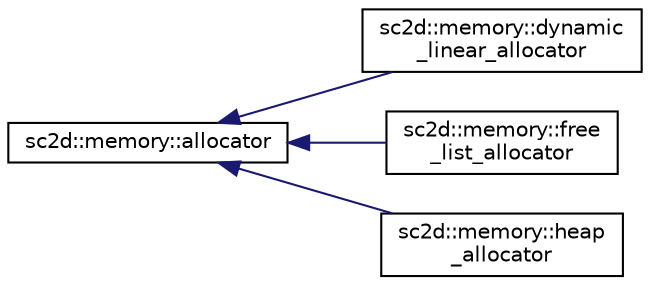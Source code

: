 digraph "Graphical Class Hierarchy"
{
  edge [fontname="Helvetica",fontsize="10",labelfontname="Helvetica",labelfontsize="10"];
  node [fontname="Helvetica",fontsize="10",shape=record];
  rankdir="LR";
  Node0 [label="sc2d::memory::allocator",height=0.2,width=0.4,color="black", fillcolor="white", style="filled",URL="$classsc2d_1_1memory_1_1allocator.html"];
  Node0 -> Node1 [dir="back",color="midnightblue",fontsize="10",style="solid",fontname="Helvetica"];
  Node1 [label="sc2d::memory::dynamic\l_linear_allocator",height=0.2,width=0.4,color="black", fillcolor="white", style="filled",URL="$classsc2d_1_1memory_1_1dynamic__linear__allocator.html"];
  Node0 -> Node2 [dir="back",color="midnightblue",fontsize="10",style="solid",fontname="Helvetica"];
  Node2 [label="sc2d::memory::free\l_list_allocator",height=0.2,width=0.4,color="black", fillcolor="white", style="filled",URL="$classsc2d_1_1memory_1_1free__list__allocator.html"];
  Node0 -> Node3 [dir="back",color="midnightblue",fontsize="10",style="solid",fontname="Helvetica"];
  Node3 [label="sc2d::memory::heap\l_allocator",height=0.2,width=0.4,color="black", fillcolor="white", style="filled",URL="$classsc2d_1_1memory_1_1heap__allocator.html"];
}
